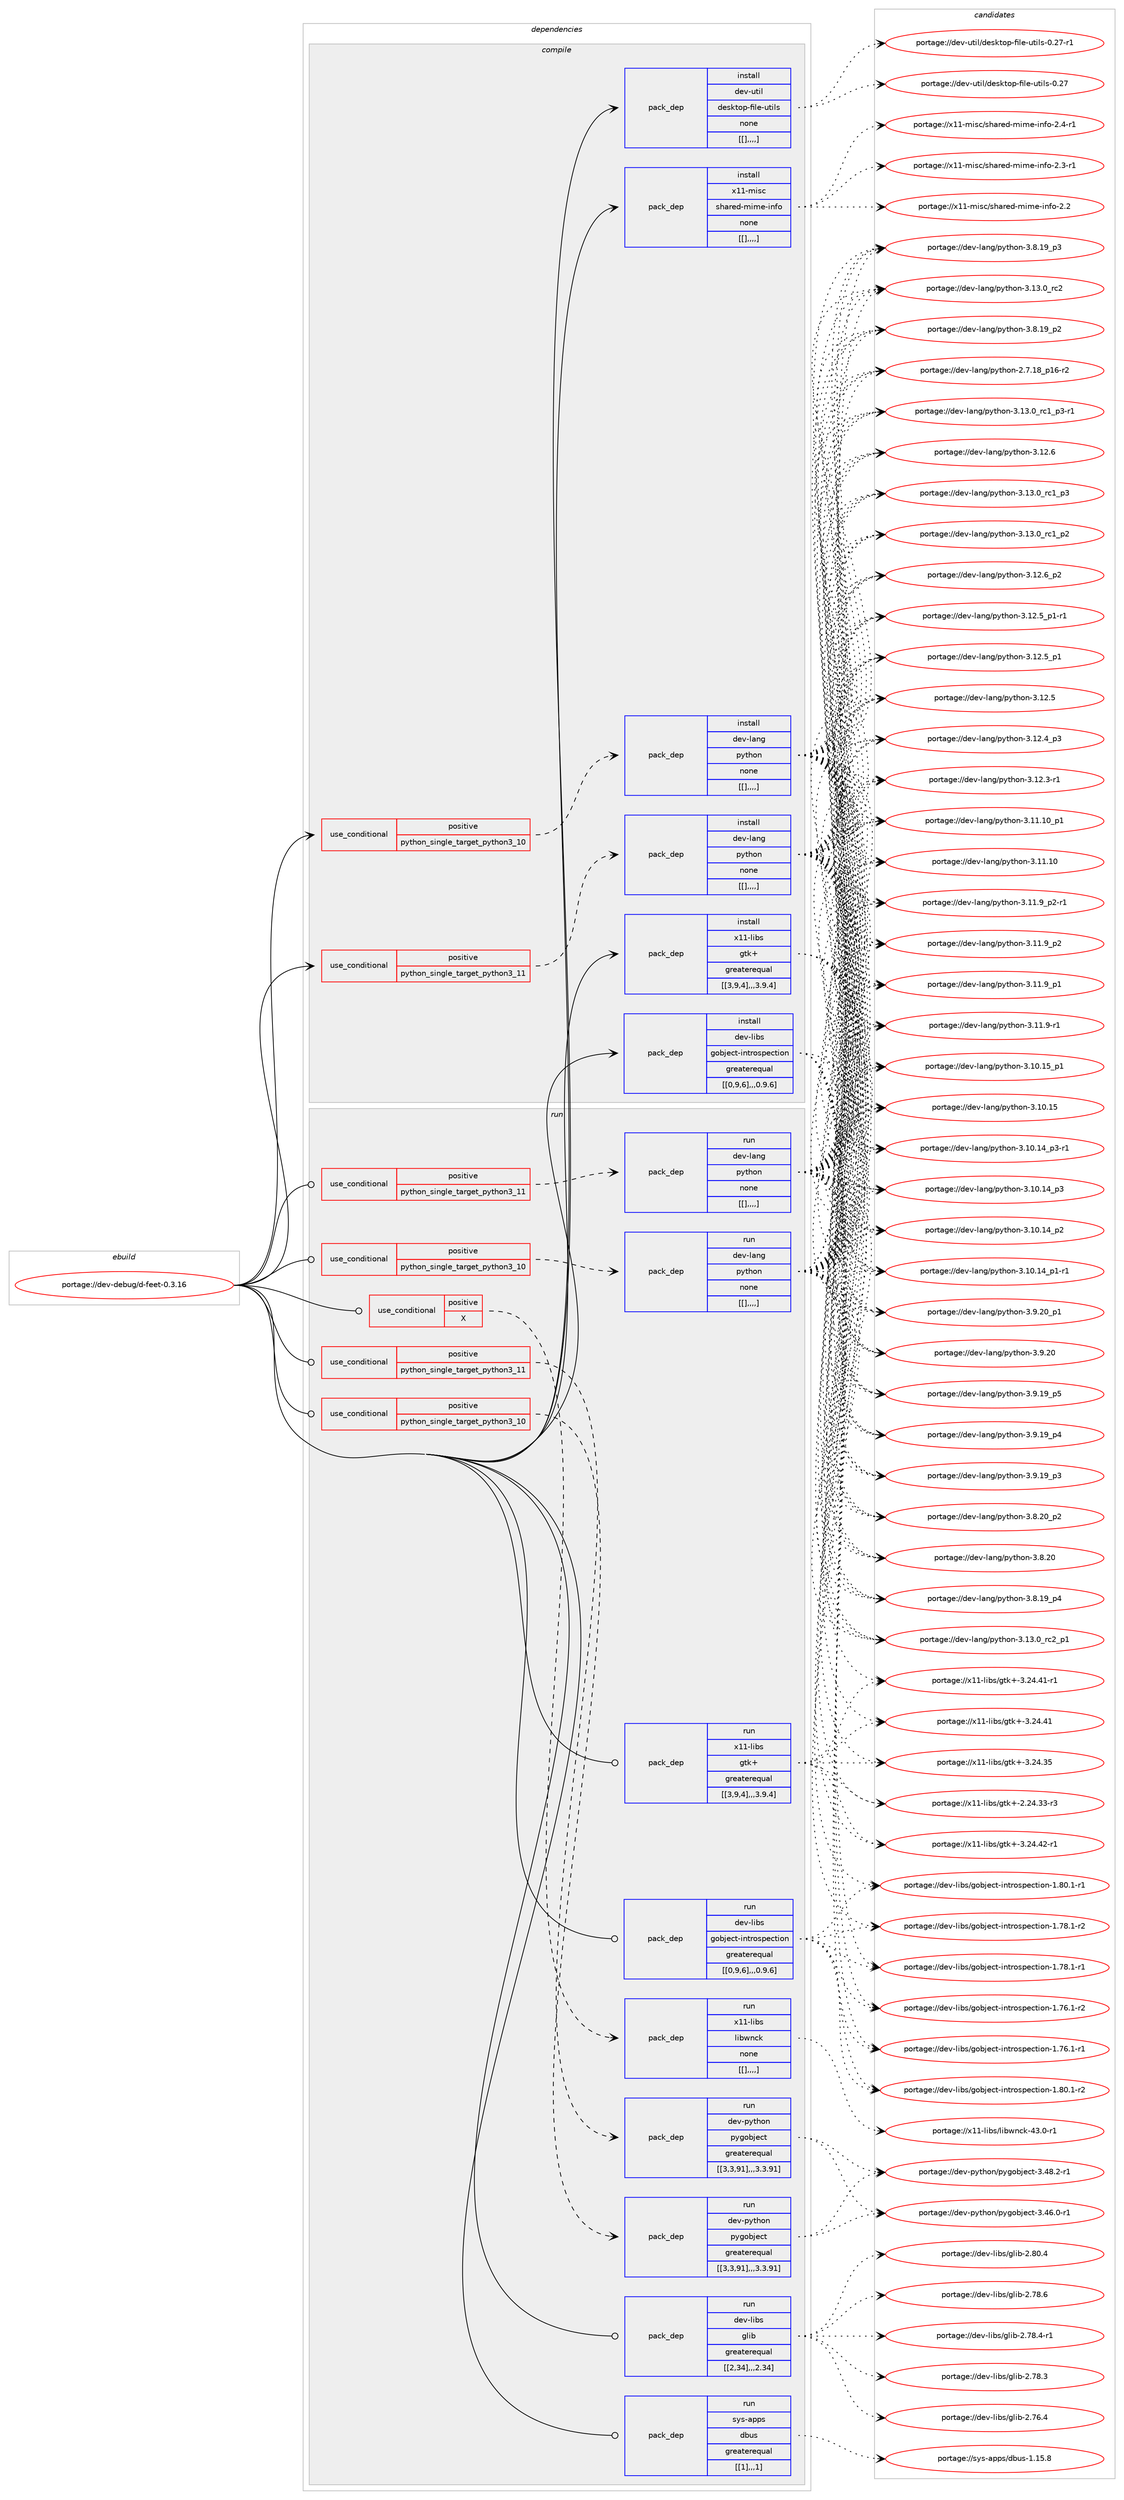 digraph prolog {

# *************
# Graph options
# *************

newrank=true;
concentrate=true;
compound=true;
graph [rankdir=LR,fontname=Helvetica,fontsize=10,ranksep=1.5];#, ranksep=2.5, nodesep=0.2];
edge  [arrowhead=vee];
node  [fontname=Helvetica,fontsize=10];

# **********
# The ebuild
# **********

subgraph cluster_leftcol {
color=gray;
label=<<i>ebuild</i>>;
id [label="portage://dev-debug/d-feet-0.3.16", color=red, width=4, href="../dev-debug/d-feet-0.3.16.svg"];
}

# ****************
# The dependencies
# ****************

subgraph cluster_midcol {
color=gray;
label=<<i>dependencies</i>>;
subgraph cluster_compile {
fillcolor="#eeeeee";
style=filled;
label=<<i>compile</i>>;
subgraph cond19488 {
dependency71746 [label=<<TABLE BORDER="0" CELLBORDER="1" CELLSPACING="0" CELLPADDING="4"><TR><TD ROWSPAN="3" CELLPADDING="10">use_conditional</TD></TR><TR><TD>positive</TD></TR><TR><TD>python_single_target_python3_10</TD></TR></TABLE>>, shape=none, color=red];
subgraph pack51315 {
dependency71747 [label=<<TABLE BORDER="0" CELLBORDER="1" CELLSPACING="0" CELLPADDING="4" WIDTH="220"><TR><TD ROWSPAN="6" CELLPADDING="30">pack_dep</TD></TR><TR><TD WIDTH="110">install</TD></TR><TR><TD>dev-lang</TD></TR><TR><TD>python</TD></TR><TR><TD>none</TD></TR><TR><TD>[[],,,,]</TD></TR></TABLE>>, shape=none, color=blue];
}
dependency71746:e -> dependency71747:w [weight=20,style="dashed",arrowhead="vee"];
}
id:e -> dependency71746:w [weight=20,style="solid",arrowhead="vee"];
subgraph cond19489 {
dependency71748 [label=<<TABLE BORDER="0" CELLBORDER="1" CELLSPACING="0" CELLPADDING="4"><TR><TD ROWSPAN="3" CELLPADDING="10">use_conditional</TD></TR><TR><TD>positive</TD></TR><TR><TD>python_single_target_python3_11</TD></TR></TABLE>>, shape=none, color=red];
subgraph pack51316 {
dependency71749 [label=<<TABLE BORDER="0" CELLBORDER="1" CELLSPACING="0" CELLPADDING="4" WIDTH="220"><TR><TD ROWSPAN="6" CELLPADDING="30">pack_dep</TD></TR><TR><TD WIDTH="110">install</TD></TR><TR><TD>dev-lang</TD></TR><TR><TD>python</TD></TR><TR><TD>none</TD></TR><TR><TD>[[],,,,]</TD></TR></TABLE>>, shape=none, color=blue];
}
dependency71748:e -> dependency71749:w [weight=20,style="dashed",arrowhead="vee"];
}
id:e -> dependency71748:w [weight=20,style="solid",arrowhead="vee"];
subgraph pack51317 {
dependency71750 [label=<<TABLE BORDER="0" CELLBORDER="1" CELLSPACING="0" CELLPADDING="4" WIDTH="220"><TR><TD ROWSPAN="6" CELLPADDING="30">pack_dep</TD></TR><TR><TD WIDTH="110">install</TD></TR><TR><TD>dev-libs</TD></TR><TR><TD>gobject-introspection</TD></TR><TR><TD>greaterequal</TD></TR><TR><TD>[[0,9,6],,,0.9.6]</TD></TR></TABLE>>, shape=none, color=blue];
}
id:e -> dependency71750:w [weight=20,style="solid",arrowhead="vee"];
subgraph pack51318 {
dependency71751 [label=<<TABLE BORDER="0" CELLBORDER="1" CELLSPACING="0" CELLPADDING="4" WIDTH="220"><TR><TD ROWSPAN="6" CELLPADDING="30">pack_dep</TD></TR><TR><TD WIDTH="110">install</TD></TR><TR><TD>dev-util</TD></TR><TR><TD>desktop-file-utils</TD></TR><TR><TD>none</TD></TR><TR><TD>[[],,,,]</TD></TR></TABLE>>, shape=none, color=blue];
}
id:e -> dependency71751:w [weight=20,style="solid",arrowhead="vee"];
subgraph pack51319 {
dependency71752 [label=<<TABLE BORDER="0" CELLBORDER="1" CELLSPACING="0" CELLPADDING="4" WIDTH="220"><TR><TD ROWSPAN="6" CELLPADDING="30">pack_dep</TD></TR><TR><TD WIDTH="110">install</TD></TR><TR><TD>x11-libs</TD></TR><TR><TD>gtk+</TD></TR><TR><TD>greaterequal</TD></TR><TR><TD>[[3,9,4],,,3.9.4]</TD></TR></TABLE>>, shape=none, color=blue];
}
id:e -> dependency71752:w [weight=20,style="solid",arrowhead="vee"];
subgraph pack51320 {
dependency71753 [label=<<TABLE BORDER="0" CELLBORDER="1" CELLSPACING="0" CELLPADDING="4" WIDTH="220"><TR><TD ROWSPAN="6" CELLPADDING="30">pack_dep</TD></TR><TR><TD WIDTH="110">install</TD></TR><TR><TD>x11-misc</TD></TR><TR><TD>shared-mime-info</TD></TR><TR><TD>none</TD></TR><TR><TD>[[],,,,]</TD></TR></TABLE>>, shape=none, color=blue];
}
id:e -> dependency71753:w [weight=20,style="solid",arrowhead="vee"];
}
subgraph cluster_compileandrun {
fillcolor="#eeeeee";
style=filled;
label=<<i>compile and run</i>>;
}
subgraph cluster_run {
fillcolor="#eeeeee";
style=filled;
label=<<i>run</i>>;
subgraph cond19490 {
dependency71754 [label=<<TABLE BORDER="0" CELLBORDER="1" CELLSPACING="0" CELLPADDING="4"><TR><TD ROWSPAN="3" CELLPADDING="10">use_conditional</TD></TR><TR><TD>positive</TD></TR><TR><TD>X</TD></TR></TABLE>>, shape=none, color=red];
subgraph pack51321 {
dependency71755 [label=<<TABLE BORDER="0" CELLBORDER="1" CELLSPACING="0" CELLPADDING="4" WIDTH="220"><TR><TD ROWSPAN="6" CELLPADDING="30">pack_dep</TD></TR><TR><TD WIDTH="110">run</TD></TR><TR><TD>x11-libs</TD></TR><TR><TD>libwnck</TD></TR><TR><TD>none</TD></TR><TR><TD>[[],,,,]</TD></TR></TABLE>>, shape=none, color=blue];
}
dependency71754:e -> dependency71755:w [weight=20,style="dashed",arrowhead="vee"];
}
id:e -> dependency71754:w [weight=20,style="solid",arrowhead="odot"];
subgraph cond19491 {
dependency71756 [label=<<TABLE BORDER="0" CELLBORDER="1" CELLSPACING="0" CELLPADDING="4"><TR><TD ROWSPAN="3" CELLPADDING="10">use_conditional</TD></TR><TR><TD>positive</TD></TR><TR><TD>python_single_target_python3_10</TD></TR></TABLE>>, shape=none, color=red];
subgraph pack51322 {
dependency71757 [label=<<TABLE BORDER="0" CELLBORDER="1" CELLSPACING="0" CELLPADDING="4" WIDTH="220"><TR><TD ROWSPAN="6" CELLPADDING="30">pack_dep</TD></TR><TR><TD WIDTH="110">run</TD></TR><TR><TD>dev-lang</TD></TR><TR><TD>python</TD></TR><TR><TD>none</TD></TR><TR><TD>[[],,,,]</TD></TR></TABLE>>, shape=none, color=blue];
}
dependency71756:e -> dependency71757:w [weight=20,style="dashed",arrowhead="vee"];
}
id:e -> dependency71756:w [weight=20,style="solid",arrowhead="odot"];
subgraph cond19492 {
dependency71758 [label=<<TABLE BORDER="0" CELLBORDER="1" CELLSPACING="0" CELLPADDING="4"><TR><TD ROWSPAN="3" CELLPADDING="10">use_conditional</TD></TR><TR><TD>positive</TD></TR><TR><TD>python_single_target_python3_10</TD></TR></TABLE>>, shape=none, color=red];
subgraph pack51323 {
dependency71759 [label=<<TABLE BORDER="0" CELLBORDER="1" CELLSPACING="0" CELLPADDING="4" WIDTH="220"><TR><TD ROWSPAN="6" CELLPADDING="30">pack_dep</TD></TR><TR><TD WIDTH="110">run</TD></TR><TR><TD>dev-python</TD></TR><TR><TD>pygobject</TD></TR><TR><TD>greaterequal</TD></TR><TR><TD>[[3,3,91],,,3.3.91]</TD></TR></TABLE>>, shape=none, color=blue];
}
dependency71758:e -> dependency71759:w [weight=20,style="dashed",arrowhead="vee"];
}
id:e -> dependency71758:w [weight=20,style="solid",arrowhead="odot"];
subgraph cond19493 {
dependency71760 [label=<<TABLE BORDER="0" CELLBORDER="1" CELLSPACING="0" CELLPADDING="4"><TR><TD ROWSPAN="3" CELLPADDING="10">use_conditional</TD></TR><TR><TD>positive</TD></TR><TR><TD>python_single_target_python3_11</TD></TR></TABLE>>, shape=none, color=red];
subgraph pack51324 {
dependency71761 [label=<<TABLE BORDER="0" CELLBORDER="1" CELLSPACING="0" CELLPADDING="4" WIDTH="220"><TR><TD ROWSPAN="6" CELLPADDING="30">pack_dep</TD></TR><TR><TD WIDTH="110">run</TD></TR><TR><TD>dev-lang</TD></TR><TR><TD>python</TD></TR><TR><TD>none</TD></TR><TR><TD>[[],,,,]</TD></TR></TABLE>>, shape=none, color=blue];
}
dependency71760:e -> dependency71761:w [weight=20,style="dashed",arrowhead="vee"];
}
id:e -> dependency71760:w [weight=20,style="solid",arrowhead="odot"];
subgraph cond19494 {
dependency71762 [label=<<TABLE BORDER="0" CELLBORDER="1" CELLSPACING="0" CELLPADDING="4"><TR><TD ROWSPAN="3" CELLPADDING="10">use_conditional</TD></TR><TR><TD>positive</TD></TR><TR><TD>python_single_target_python3_11</TD></TR></TABLE>>, shape=none, color=red];
subgraph pack51325 {
dependency71763 [label=<<TABLE BORDER="0" CELLBORDER="1" CELLSPACING="0" CELLPADDING="4" WIDTH="220"><TR><TD ROWSPAN="6" CELLPADDING="30">pack_dep</TD></TR><TR><TD WIDTH="110">run</TD></TR><TR><TD>dev-python</TD></TR><TR><TD>pygobject</TD></TR><TR><TD>greaterequal</TD></TR><TR><TD>[[3,3,91],,,3.3.91]</TD></TR></TABLE>>, shape=none, color=blue];
}
dependency71762:e -> dependency71763:w [weight=20,style="dashed",arrowhead="vee"];
}
id:e -> dependency71762:w [weight=20,style="solid",arrowhead="odot"];
subgraph pack51326 {
dependency71764 [label=<<TABLE BORDER="0" CELLBORDER="1" CELLSPACING="0" CELLPADDING="4" WIDTH="220"><TR><TD ROWSPAN="6" CELLPADDING="30">pack_dep</TD></TR><TR><TD WIDTH="110">run</TD></TR><TR><TD>dev-libs</TD></TR><TR><TD>glib</TD></TR><TR><TD>greaterequal</TD></TR><TR><TD>[[2,34],,,2.34]</TD></TR></TABLE>>, shape=none, color=blue];
}
id:e -> dependency71764:w [weight=20,style="solid",arrowhead="odot"];
subgraph pack51327 {
dependency71765 [label=<<TABLE BORDER="0" CELLBORDER="1" CELLSPACING="0" CELLPADDING="4" WIDTH="220"><TR><TD ROWSPAN="6" CELLPADDING="30">pack_dep</TD></TR><TR><TD WIDTH="110">run</TD></TR><TR><TD>dev-libs</TD></TR><TR><TD>gobject-introspection</TD></TR><TR><TD>greaterequal</TD></TR><TR><TD>[[0,9,6],,,0.9.6]</TD></TR></TABLE>>, shape=none, color=blue];
}
id:e -> dependency71765:w [weight=20,style="solid",arrowhead="odot"];
subgraph pack51328 {
dependency71766 [label=<<TABLE BORDER="0" CELLBORDER="1" CELLSPACING="0" CELLPADDING="4" WIDTH="220"><TR><TD ROWSPAN="6" CELLPADDING="30">pack_dep</TD></TR><TR><TD WIDTH="110">run</TD></TR><TR><TD>sys-apps</TD></TR><TR><TD>dbus</TD></TR><TR><TD>greaterequal</TD></TR><TR><TD>[[1],,,1]</TD></TR></TABLE>>, shape=none, color=blue];
}
id:e -> dependency71766:w [weight=20,style="solid",arrowhead="odot"];
subgraph pack51329 {
dependency71767 [label=<<TABLE BORDER="0" CELLBORDER="1" CELLSPACING="0" CELLPADDING="4" WIDTH="220"><TR><TD ROWSPAN="6" CELLPADDING="30">pack_dep</TD></TR><TR><TD WIDTH="110">run</TD></TR><TR><TD>x11-libs</TD></TR><TR><TD>gtk+</TD></TR><TR><TD>greaterequal</TD></TR><TR><TD>[[3,9,4],,,3.9.4]</TD></TR></TABLE>>, shape=none, color=blue];
}
id:e -> dependency71767:w [weight=20,style="solid",arrowhead="odot"];
}
}

# **************
# The candidates
# **************

subgraph cluster_choices {
rank=same;
color=gray;
label=<<i>candidates</i>>;

subgraph choice51315 {
color=black;
nodesep=1;
choice100101118451089711010347112121116104111110455146495146489511499509511249 [label="portage://dev-lang/python-3.13.0_rc2_p1", color=red, width=4,href="../dev-lang/python-3.13.0_rc2_p1.svg"];
choice10010111845108971101034711212111610411111045514649514648951149950 [label="portage://dev-lang/python-3.13.0_rc2", color=red, width=4,href="../dev-lang/python-3.13.0_rc2.svg"];
choice1001011184510897110103471121211161041111104551464951464895114994995112514511449 [label="portage://dev-lang/python-3.13.0_rc1_p3-r1", color=red, width=4,href="../dev-lang/python-3.13.0_rc1_p3-r1.svg"];
choice100101118451089711010347112121116104111110455146495146489511499499511251 [label="portage://dev-lang/python-3.13.0_rc1_p3", color=red, width=4,href="../dev-lang/python-3.13.0_rc1_p3.svg"];
choice100101118451089711010347112121116104111110455146495146489511499499511250 [label="portage://dev-lang/python-3.13.0_rc1_p2", color=red, width=4,href="../dev-lang/python-3.13.0_rc1_p2.svg"];
choice100101118451089711010347112121116104111110455146495046549511250 [label="portage://dev-lang/python-3.12.6_p2", color=red, width=4,href="../dev-lang/python-3.12.6_p2.svg"];
choice10010111845108971101034711212111610411111045514649504654 [label="portage://dev-lang/python-3.12.6", color=red, width=4,href="../dev-lang/python-3.12.6.svg"];
choice1001011184510897110103471121211161041111104551464950465395112494511449 [label="portage://dev-lang/python-3.12.5_p1-r1", color=red, width=4,href="../dev-lang/python-3.12.5_p1-r1.svg"];
choice100101118451089711010347112121116104111110455146495046539511249 [label="portage://dev-lang/python-3.12.5_p1", color=red, width=4,href="../dev-lang/python-3.12.5_p1.svg"];
choice10010111845108971101034711212111610411111045514649504653 [label="portage://dev-lang/python-3.12.5", color=red, width=4,href="../dev-lang/python-3.12.5.svg"];
choice100101118451089711010347112121116104111110455146495046529511251 [label="portage://dev-lang/python-3.12.4_p3", color=red, width=4,href="../dev-lang/python-3.12.4_p3.svg"];
choice100101118451089711010347112121116104111110455146495046514511449 [label="portage://dev-lang/python-3.12.3-r1", color=red, width=4,href="../dev-lang/python-3.12.3-r1.svg"];
choice10010111845108971101034711212111610411111045514649494649489511249 [label="portage://dev-lang/python-3.11.10_p1", color=red, width=4,href="../dev-lang/python-3.11.10_p1.svg"];
choice1001011184510897110103471121211161041111104551464949464948 [label="portage://dev-lang/python-3.11.10", color=red, width=4,href="../dev-lang/python-3.11.10.svg"];
choice1001011184510897110103471121211161041111104551464949465795112504511449 [label="portage://dev-lang/python-3.11.9_p2-r1", color=red, width=4,href="../dev-lang/python-3.11.9_p2-r1.svg"];
choice100101118451089711010347112121116104111110455146494946579511250 [label="portage://dev-lang/python-3.11.9_p2", color=red, width=4,href="../dev-lang/python-3.11.9_p2.svg"];
choice100101118451089711010347112121116104111110455146494946579511249 [label="portage://dev-lang/python-3.11.9_p1", color=red, width=4,href="../dev-lang/python-3.11.9_p1.svg"];
choice100101118451089711010347112121116104111110455146494946574511449 [label="portage://dev-lang/python-3.11.9-r1", color=red, width=4,href="../dev-lang/python-3.11.9-r1.svg"];
choice10010111845108971101034711212111610411111045514649484649539511249 [label="portage://dev-lang/python-3.10.15_p1", color=red, width=4,href="../dev-lang/python-3.10.15_p1.svg"];
choice1001011184510897110103471121211161041111104551464948464953 [label="portage://dev-lang/python-3.10.15", color=red, width=4,href="../dev-lang/python-3.10.15.svg"];
choice100101118451089711010347112121116104111110455146494846495295112514511449 [label="portage://dev-lang/python-3.10.14_p3-r1", color=red, width=4,href="../dev-lang/python-3.10.14_p3-r1.svg"];
choice10010111845108971101034711212111610411111045514649484649529511251 [label="portage://dev-lang/python-3.10.14_p3", color=red, width=4,href="../dev-lang/python-3.10.14_p3.svg"];
choice10010111845108971101034711212111610411111045514649484649529511250 [label="portage://dev-lang/python-3.10.14_p2", color=red, width=4,href="../dev-lang/python-3.10.14_p2.svg"];
choice100101118451089711010347112121116104111110455146494846495295112494511449 [label="portage://dev-lang/python-3.10.14_p1-r1", color=red, width=4,href="../dev-lang/python-3.10.14_p1-r1.svg"];
choice100101118451089711010347112121116104111110455146574650489511249 [label="portage://dev-lang/python-3.9.20_p1", color=red, width=4,href="../dev-lang/python-3.9.20_p1.svg"];
choice10010111845108971101034711212111610411111045514657465048 [label="portage://dev-lang/python-3.9.20", color=red, width=4,href="../dev-lang/python-3.9.20.svg"];
choice100101118451089711010347112121116104111110455146574649579511253 [label="portage://dev-lang/python-3.9.19_p5", color=red, width=4,href="../dev-lang/python-3.9.19_p5.svg"];
choice100101118451089711010347112121116104111110455146574649579511252 [label="portage://dev-lang/python-3.9.19_p4", color=red, width=4,href="../dev-lang/python-3.9.19_p4.svg"];
choice100101118451089711010347112121116104111110455146574649579511251 [label="portage://dev-lang/python-3.9.19_p3", color=red, width=4,href="../dev-lang/python-3.9.19_p3.svg"];
choice100101118451089711010347112121116104111110455146564650489511250 [label="portage://dev-lang/python-3.8.20_p2", color=red, width=4,href="../dev-lang/python-3.8.20_p2.svg"];
choice10010111845108971101034711212111610411111045514656465048 [label="portage://dev-lang/python-3.8.20", color=red, width=4,href="../dev-lang/python-3.8.20.svg"];
choice100101118451089711010347112121116104111110455146564649579511252 [label="portage://dev-lang/python-3.8.19_p4", color=red, width=4,href="../dev-lang/python-3.8.19_p4.svg"];
choice100101118451089711010347112121116104111110455146564649579511251 [label="portage://dev-lang/python-3.8.19_p3", color=red, width=4,href="../dev-lang/python-3.8.19_p3.svg"];
choice100101118451089711010347112121116104111110455146564649579511250 [label="portage://dev-lang/python-3.8.19_p2", color=red, width=4,href="../dev-lang/python-3.8.19_p2.svg"];
choice100101118451089711010347112121116104111110455046554649569511249544511450 [label="portage://dev-lang/python-2.7.18_p16-r2", color=red, width=4,href="../dev-lang/python-2.7.18_p16-r2.svg"];
dependency71747:e -> choice100101118451089711010347112121116104111110455146495146489511499509511249:w [style=dotted,weight="100"];
dependency71747:e -> choice10010111845108971101034711212111610411111045514649514648951149950:w [style=dotted,weight="100"];
dependency71747:e -> choice1001011184510897110103471121211161041111104551464951464895114994995112514511449:w [style=dotted,weight="100"];
dependency71747:e -> choice100101118451089711010347112121116104111110455146495146489511499499511251:w [style=dotted,weight="100"];
dependency71747:e -> choice100101118451089711010347112121116104111110455146495146489511499499511250:w [style=dotted,weight="100"];
dependency71747:e -> choice100101118451089711010347112121116104111110455146495046549511250:w [style=dotted,weight="100"];
dependency71747:e -> choice10010111845108971101034711212111610411111045514649504654:w [style=dotted,weight="100"];
dependency71747:e -> choice1001011184510897110103471121211161041111104551464950465395112494511449:w [style=dotted,weight="100"];
dependency71747:e -> choice100101118451089711010347112121116104111110455146495046539511249:w [style=dotted,weight="100"];
dependency71747:e -> choice10010111845108971101034711212111610411111045514649504653:w [style=dotted,weight="100"];
dependency71747:e -> choice100101118451089711010347112121116104111110455146495046529511251:w [style=dotted,weight="100"];
dependency71747:e -> choice100101118451089711010347112121116104111110455146495046514511449:w [style=dotted,weight="100"];
dependency71747:e -> choice10010111845108971101034711212111610411111045514649494649489511249:w [style=dotted,weight="100"];
dependency71747:e -> choice1001011184510897110103471121211161041111104551464949464948:w [style=dotted,weight="100"];
dependency71747:e -> choice1001011184510897110103471121211161041111104551464949465795112504511449:w [style=dotted,weight="100"];
dependency71747:e -> choice100101118451089711010347112121116104111110455146494946579511250:w [style=dotted,weight="100"];
dependency71747:e -> choice100101118451089711010347112121116104111110455146494946579511249:w [style=dotted,weight="100"];
dependency71747:e -> choice100101118451089711010347112121116104111110455146494946574511449:w [style=dotted,weight="100"];
dependency71747:e -> choice10010111845108971101034711212111610411111045514649484649539511249:w [style=dotted,weight="100"];
dependency71747:e -> choice1001011184510897110103471121211161041111104551464948464953:w [style=dotted,weight="100"];
dependency71747:e -> choice100101118451089711010347112121116104111110455146494846495295112514511449:w [style=dotted,weight="100"];
dependency71747:e -> choice10010111845108971101034711212111610411111045514649484649529511251:w [style=dotted,weight="100"];
dependency71747:e -> choice10010111845108971101034711212111610411111045514649484649529511250:w [style=dotted,weight="100"];
dependency71747:e -> choice100101118451089711010347112121116104111110455146494846495295112494511449:w [style=dotted,weight="100"];
dependency71747:e -> choice100101118451089711010347112121116104111110455146574650489511249:w [style=dotted,weight="100"];
dependency71747:e -> choice10010111845108971101034711212111610411111045514657465048:w [style=dotted,weight="100"];
dependency71747:e -> choice100101118451089711010347112121116104111110455146574649579511253:w [style=dotted,weight="100"];
dependency71747:e -> choice100101118451089711010347112121116104111110455146574649579511252:w [style=dotted,weight="100"];
dependency71747:e -> choice100101118451089711010347112121116104111110455146574649579511251:w [style=dotted,weight="100"];
dependency71747:e -> choice100101118451089711010347112121116104111110455146564650489511250:w [style=dotted,weight="100"];
dependency71747:e -> choice10010111845108971101034711212111610411111045514656465048:w [style=dotted,weight="100"];
dependency71747:e -> choice100101118451089711010347112121116104111110455146564649579511252:w [style=dotted,weight="100"];
dependency71747:e -> choice100101118451089711010347112121116104111110455146564649579511251:w [style=dotted,weight="100"];
dependency71747:e -> choice100101118451089711010347112121116104111110455146564649579511250:w [style=dotted,weight="100"];
dependency71747:e -> choice100101118451089711010347112121116104111110455046554649569511249544511450:w [style=dotted,weight="100"];
}
subgraph choice51316 {
color=black;
nodesep=1;
choice100101118451089711010347112121116104111110455146495146489511499509511249 [label="portage://dev-lang/python-3.13.0_rc2_p1", color=red, width=4,href="../dev-lang/python-3.13.0_rc2_p1.svg"];
choice10010111845108971101034711212111610411111045514649514648951149950 [label="portage://dev-lang/python-3.13.0_rc2", color=red, width=4,href="../dev-lang/python-3.13.0_rc2.svg"];
choice1001011184510897110103471121211161041111104551464951464895114994995112514511449 [label="portage://dev-lang/python-3.13.0_rc1_p3-r1", color=red, width=4,href="../dev-lang/python-3.13.0_rc1_p3-r1.svg"];
choice100101118451089711010347112121116104111110455146495146489511499499511251 [label="portage://dev-lang/python-3.13.0_rc1_p3", color=red, width=4,href="../dev-lang/python-3.13.0_rc1_p3.svg"];
choice100101118451089711010347112121116104111110455146495146489511499499511250 [label="portage://dev-lang/python-3.13.0_rc1_p2", color=red, width=4,href="../dev-lang/python-3.13.0_rc1_p2.svg"];
choice100101118451089711010347112121116104111110455146495046549511250 [label="portage://dev-lang/python-3.12.6_p2", color=red, width=4,href="../dev-lang/python-3.12.6_p2.svg"];
choice10010111845108971101034711212111610411111045514649504654 [label="portage://dev-lang/python-3.12.6", color=red, width=4,href="../dev-lang/python-3.12.6.svg"];
choice1001011184510897110103471121211161041111104551464950465395112494511449 [label="portage://dev-lang/python-3.12.5_p1-r1", color=red, width=4,href="../dev-lang/python-3.12.5_p1-r1.svg"];
choice100101118451089711010347112121116104111110455146495046539511249 [label="portage://dev-lang/python-3.12.5_p1", color=red, width=4,href="../dev-lang/python-3.12.5_p1.svg"];
choice10010111845108971101034711212111610411111045514649504653 [label="portage://dev-lang/python-3.12.5", color=red, width=4,href="../dev-lang/python-3.12.5.svg"];
choice100101118451089711010347112121116104111110455146495046529511251 [label="portage://dev-lang/python-3.12.4_p3", color=red, width=4,href="../dev-lang/python-3.12.4_p3.svg"];
choice100101118451089711010347112121116104111110455146495046514511449 [label="portage://dev-lang/python-3.12.3-r1", color=red, width=4,href="../dev-lang/python-3.12.3-r1.svg"];
choice10010111845108971101034711212111610411111045514649494649489511249 [label="portage://dev-lang/python-3.11.10_p1", color=red, width=4,href="../dev-lang/python-3.11.10_p1.svg"];
choice1001011184510897110103471121211161041111104551464949464948 [label="portage://dev-lang/python-3.11.10", color=red, width=4,href="../dev-lang/python-3.11.10.svg"];
choice1001011184510897110103471121211161041111104551464949465795112504511449 [label="portage://dev-lang/python-3.11.9_p2-r1", color=red, width=4,href="../dev-lang/python-3.11.9_p2-r1.svg"];
choice100101118451089711010347112121116104111110455146494946579511250 [label="portage://dev-lang/python-3.11.9_p2", color=red, width=4,href="../dev-lang/python-3.11.9_p2.svg"];
choice100101118451089711010347112121116104111110455146494946579511249 [label="portage://dev-lang/python-3.11.9_p1", color=red, width=4,href="../dev-lang/python-3.11.9_p1.svg"];
choice100101118451089711010347112121116104111110455146494946574511449 [label="portage://dev-lang/python-3.11.9-r1", color=red, width=4,href="../dev-lang/python-3.11.9-r1.svg"];
choice10010111845108971101034711212111610411111045514649484649539511249 [label="portage://dev-lang/python-3.10.15_p1", color=red, width=4,href="../dev-lang/python-3.10.15_p1.svg"];
choice1001011184510897110103471121211161041111104551464948464953 [label="portage://dev-lang/python-3.10.15", color=red, width=4,href="../dev-lang/python-3.10.15.svg"];
choice100101118451089711010347112121116104111110455146494846495295112514511449 [label="portage://dev-lang/python-3.10.14_p3-r1", color=red, width=4,href="../dev-lang/python-3.10.14_p3-r1.svg"];
choice10010111845108971101034711212111610411111045514649484649529511251 [label="portage://dev-lang/python-3.10.14_p3", color=red, width=4,href="../dev-lang/python-3.10.14_p3.svg"];
choice10010111845108971101034711212111610411111045514649484649529511250 [label="portage://dev-lang/python-3.10.14_p2", color=red, width=4,href="../dev-lang/python-3.10.14_p2.svg"];
choice100101118451089711010347112121116104111110455146494846495295112494511449 [label="portage://dev-lang/python-3.10.14_p1-r1", color=red, width=4,href="../dev-lang/python-3.10.14_p1-r1.svg"];
choice100101118451089711010347112121116104111110455146574650489511249 [label="portage://dev-lang/python-3.9.20_p1", color=red, width=4,href="../dev-lang/python-3.9.20_p1.svg"];
choice10010111845108971101034711212111610411111045514657465048 [label="portage://dev-lang/python-3.9.20", color=red, width=4,href="../dev-lang/python-3.9.20.svg"];
choice100101118451089711010347112121116104111110455146574649579511253 [label="portage://dev-lang/python-3.9.19_p5", color=red, width=4,href="../dev-lang/python-3.9.19_p5.svg"];
choice100101118451089711010347112121116104111110455146574649579511252 [label="portage://dev-lang/python-3.9.19_p4", color=red, width=4,href="../dev-lang/python-3.9.19_p4.svg"];
choice100101118451089711010347112121116104111110455146574649579511251 [label="portage://dev-lang/python-3.9.19_p3", color=red, width=4,href="../dev-lang/python-3.9.19_p3.svg"];
choice100101118451089711010347112121116104111110455146564650489511250 [label="portage://dev-lang/python-3.8.20_p2", color=red, width=4,href="../dev-lang/python-3.8.20_p2.svg"];
choice10010111845108971101034711212111610411111045514656465048 [label="portage://dev-lang/python-3.8.20", color=red, width=4,href="../dev-lang/python-3.8.20.svg"];
choice100101118451089711010347112121116104111110455146564649579511252 [label="portage://dev-lang/python-3.8.19_p4", color=red, width=4,href="../dev-lang/python-3.8.19_p4.svg"];
choice100101118451089711010347112121116104111110455146564649579511251 [label="portage://dev-lang/python-3.8.19_p3", color=red, width=4,href="../dev-lang/python-3.8.19_p3.svg"];
choice100101118451089711010347112121116104111110455146564649579511250 [label="portage://dev-lang/python-3.8.19_p2", color=red, width=4,href="../dev-lang/python-3.8.19_p2.svg"];
choice100101118451089711010347112121116104111110455046554649569511249544511450 [label="portage://dev-lang/python-2.7.18_p16-r2", color=red, width=4,href="../dev-lang/python-2.7.18_p16-r2.svg"];
dependency71749:e -> choice100101118451089711010347112121116104111110455146495146489511499509511249:w [style=dotted,weight="100"];
dependency71749:e -> choice10010111845108971101034711212111610411111045514649514648951149950:w [style=dotted,weight="100"];
dependency71749:e -> choice1001011184510897110103471121211161041111104551464951464895114994995112514511449:w [style=dotted,weight="100"];
dependency71749:e -> choice100101118451089711010347112121116104111110455146495146489511499499511251:w [style=dotted,weight="100"];
dependency71749:e -> choice100101118451089711010347112121116104111110455146495146489511499499511250:w [style=dotted,weight="100"];
dependency71749:e -> choice100101118451089711010347112121116104111110455146495046549511250:w [style=dotted,weight="100"];
dependency71749:e -> choice10010111845108971101034711212111610411111045514649504654:w [style=dotted,weight="100"];
dependency71749:e -> choice1001011184510897110103471121211161041111104551464950465395112494511449:w [style=dotted,weight="100"];
dependency71749:e -> choice100101118451089711010347112121116104111110455146495046539511249:w [style=dotted,weight="100"];
dependency71749:e -> choice10010111845108971101034711212111610411111045514649504653:w [style=dotted,weight="100"];
dependency71749:e -> choice100101118451089711010347112121116104111110455146495046529511251:w [style=dotted,weight="100"];
dependency71749:e -> choice100101118451089711010347112121116104111110455146495046514511449:w [style=dotted,weight="100"];
dependency71749:e -> choice10010111845108971101034711212111610411111045514649494649489511249:w [style=dotted,weight="100"];
dependency71749:e -> choice1001011184510897110103471121211161041111104551464949464948:w [style=dotted,weight="100"];
dependency71749:e -> choice1001011184510897110103471121211161041111104551464949465795112504511449:w [style=dotted,weight="100"];
dependency71749:e -> choice100101118451089711010347112121116104111110455146494946579511250:w [style=dotted,weight="100"];
dependency71749:e -> choice100101118451089711010347112121116104111110455146494946579511249:w [style=dotted,weight="100"];
dependency71749:e -> choice100101118451089711010347112121116104111110455146494946574511449:w [style=dotted,weight="100"];
dependency71749:e -> choice10010111845108971101034711212111610411111045514649484649539511249:w [style=dotted,weight="100"];
dependency71749:e -> choice1001011184510897110103471121211161041111104551464948464953:w [style=dotted,weight="100"];
dependency71749:e -> choice100101118451089711010347112121116104111110455146494846495295112514511449:w [style=dotted,weight="100"];
dependency71749:e -> choice10010111845108971101034711212111610411111045514649484649529511251:w [style=dotted,weight="100"];
dependency71749:e -> choice10010111845108971101034711212111610411111045514649484649529511250:w [style=dotted,weight="100"];
dependency71749:e -> choice100101118451089711010347112121116104111110455146494846495295112494511449:w [style=dotted,weight="100"];
dependency71749:e -> choice100101118451089711010347112121116104111110455146574650489511249:w [style=dotted,weight="100"];
dependency71749:e -> choice10010111845108971101034711212111610411111045514657465048:w [style=dotted,weight="100"];
dependency71749:e -> choice100101118451089711010347112121116104111110455146574649579511253:w [style=dotted,weight="100"];
dependency71749:e -> choice100101118451089711010347112121116104111110455146574649579511252:w [style=dotted,weight="100"];
dependency71749:e -> choice100101118451089711010347112121116104111110455146574649579511251:w [style=dotted,weight="100"];
dependency71749:e -> choice100101118451089711010347112121116104111110455146564650489511250:w [style=dotted,weight="100"];
dependency71749:e -> choice10010111845108971101034711212111610411111045514656465048:w [style=dotted,weight="100"];
dependency71749:e -> choice100101118451089711010347112121116104111110455146564649579511252:w [style=dotted,weight="100"];
dependency71749:e -> choice100101118451089711010347112121116104111110455146564649579511251:w [style=dotted,weight="100"];
dependency71749:e -> choice100101118451089711010347112121116104111110455146564649579511250:w [style=dotted,weight="100"];
dependency71749:e -> choice100101118451089711010347112121116104111110455046554649569511249544511450:w [style=dotted,weight="100"];
}
subgraph choice51317 {
color=black;
nodesep=1;
choice10010111845108105981154710311198106101991164510511011611411111511210199116105111110454946564846494511450 [label="portage://dev-libs/gobject-introspection-1.80.1-r2", color=red, width=4,href="../dev-libs/gobject-introspection-1.80.1-r2.svg"];
choice10010111845108105981154710311198106101991164510511011611411111511210199116105111110454946564846494511449 [label="portage://dev-libs/gobject-introspection-1.80.1-r1", color=red, width=4,href="../dev-libs/gobject-introspection-1.80.1-r1.svg"];
choice10010111845108105981154710311198106101991164510511011611411111511210199116105111110454946555646494511450 [label="portage://dev-libs/gobject-introspection-1.78.1-r2", color=red, width=4,href="../dev-libs/gobject-introspection-1.78.1-r2.svg"];
choice10010111845108105981154710311198106101991164510511011611411111511210199116105111110454946555646494511449 [label="portage://dev-libs/gobject-introspection-1.78.1-r1", color=red, width=4,href="../dev-libs/gobject-introspection-1.78.1-r1.svg"];
choice10010111845108105981154710311198106101991164510511011611411111511210199116105111110454946555446494511450 [label="portage://dev-libs/gobject-introspection-1.76.1-r2", color=red, width=4,href="../dev-libs/gobject-introspection-1.76.1-r2.svg"];
choice10010111845108105981154710311198106101991164510511011611411111511210199116105111110454946555446494511449 [label="portage://dev-libs/gobject-introspection-1.76.1-r1", color=red, width=4,href="../dev-libs/gobject-introspection-1.76.1-r1.svg"];
dependency71750:e -> choice10010111845108105981154710311198106101991164510511011611411111511210199116105111110454946564846494511450:w [style=dotted,weight="100"];
dependency71750:e -> choice10010111845108105981154710311198106101991164510511011611411111511210199116105111110454946564846494511449:w [style=dotted,weight="100"];
dependency71750:e -> choice10010111845108105981154710311198106101991164510511011611411111511210199116105111110454946555646494511450:w [style=dotted,weight="100"];
dependency71750:e -> choice10010111845108105981154710311198106101991164510511011611411111511210199116105111110454946555646494511449:w [style=dotted,weight="100"];
dependency71750:e -> choice10010111845108105981154710311198106101991164510511011611411111511210199116105111110454946555446494511450:w [style=dotted,weight="100"];
dependency71750:e -> choice10010111845108105981154710311198106101991164510511011611411111511210199116105111110454946555446494511449:w [style=dotted,weight="100"];
}
subgraph choice51318 {
color=black;
nodesep=1;
choice1001011184511711610510847100101115107116111112451021051081014511711610510811545484650554511449 [label="portage://dev-util/desktop-file-utils-0.27-r1", color=red, width=4,href="../dev-util/desktop-file-utils-0.27-r1.svg"];
choice100101118451171161051084710010111510711611111245102105108101451171161051081154548465055 [label="portage://dev-util/desktop-file-utils-0.27", color=red, width=4,href="../dev-util/desktop-file-utils-0.27.svg"];
dependency71751:e -> choice1001011184511711610510847100101115107116111112451021051081014511711610510811545484650554511449:w [style=dotted,weight="100"];
dependency71751:e -> choice100101118451171161051084710010111510711611111245102105108101451171161051081154548465055:w [style=dotted,weight="100"];
}
subgraph choice51319 {
color=black;
nodesep=1;
choice12049494510810598115471031161074345514650524652504511449 [label="portage://x11-libs/gtk+-3.24.42-r1", color=red, width=4,href="../x11-libs/gtk+-3.24.42-r1.svg"];
choice12049494510810598115471031161074345514650524652494511449 [label="portage://x11-libs/gtk+-3.24.41-r1", color=red, width=4,href="../x11-libs/gtk+-3.24.41-r1.svg"];
choice1204949451081059811547103116107434551465052465249 [label="portage://x11-libs/gtk+-3.24.41", color=red, width=4,href="../x11-libs/gtk+-3.24.41.svg"];
choice1204949451081059811547103116107434551465052465153 [label="portage://x11-libs/gtk+-3.24.35", color=red, width=4,href="../x11-libs/gtk+-3.24.35.svg"];
choice12049494510810598115471031161074345504650524651514511451 [label="portage://x11-libs/gtk+-2.24.33-r3", color=red, width=4,href="../x11-libs/gtk+-2.24.33-r3.svg"];
dependency71752:e -> choice12049494510810598115471031161074345514650524652504511449:w [style=dotted,weight="100"];
dependency71752:e -> choice12049494510810598115471031161074345514650524652494511449:w [style=dotted,weight="100"];
dependency71752:e -> choice1204949451081059811547103116107434551465052465249:w [style=dotted,weight="100"];
dependency71752:e -> choice1204949451081059811547103116107434551465052465153:w [style=dotted,weight="100"];
dependency71752:e -> choice12049494510810598115471031161074345504650524651514511451:w [style=dotted,weight="100"];
}
subgraph choice51320 {
color=black;
nodesep=1;
choice1204949451091051159947115104971141011004510910510910145105110102111455046524511449 [label="portage://x11-misc/shared-mime-info-2.4-r1", color=red, width=4,href="../x11-misc/shared-mime-info-2.4-r1.svg"];
choice1204949451091051159947115104971141011004510910510910145105110102111455046514511449 [label="portage://x11-misc/shared-mime-info-2.3-r1", color=red, width=4,href="../x11-misc/shared-mime-info-2.3-r1.svg"];
choice120494945109105115994711510497114101100451091051091014510511010211145504650 [label="portage://x11-misc/shared-mime-info-2.2", color=red, width=4,href="../x11-misc/shared-mime-info-2.2.svg"];
dependency71753:e -> choice1204949451091051159947115104971141011004510910510910145105110102111455046524511449:w [style=dotted,weight="100"];
dependency71753:e -> choice1204949451091051159947115104971141011004510910510910145105110102111455046514511449:w [style=dotted,weight="100"];
dependency71753:e -> choice120494945109105115994711510497114101100451091051091014510511010211145504650:w [style=dotted,weight="100"];
}
subgraph choice51321 {
color=black;
nodesep=1;
choice1204949451081059811547108105981191109910745525146484511449 [label="portage://x11-libs/libwnck-43.0-r1", color=red, width=4,href="../x11-libs/libwnck-43.0-r1.svg"];
dependency71755:e -> choice1204949451081059811547108105981191109910745525146484511449:w [style=dotted,weight="100"];
}
subgraph choice51322 {
color=black;
nodesep=1;
choice100101118451089711010347112121116104111110455146495146489511499509511249 [label="portage://dev-lang/python-3.13.0_rc2_p1", color=red, width=4,href="../dev-lang/python-3.13.0_rc2_p1.svg"];
choice10010111845108971101034711212111610411111045514649514648951149950 [label="portage://dev-lang/python-3.13.0_rc2", color=red, width=4,href="../dev-lang/python-3.13.0_rc2.svg"];
choice1001011184510897110103471121211161041111104551464951464895114994995112514511449 [label="portage://dev-lang/python-3.13.0_rc1_p3-r1", color=red, width=4,href="../dev-lang/python-3.13.0_rc1_p3-r1.svg"];
choice100101118451089711010347112121116104111110455146495146489511499499511251 [label="portage://dev-lang/python-3.13.0_rc1_p3", color=red, width=4,href="../dev-lang/python-3.13.0_rc1_p3.svg"];
choice100101118451089711010347112121116104111110455146495146489511499499511250 [label="portage://dev-lang/python-3.13.0_rc1_p2", color=red, width=4,href="../dev-lang/python-3.13.0_rc1_p2.svg"];
choice100101118451089711010347112121116104111110455146495046549511250 [label="portage://dev-lang/python-3.12.6_p2", color=red, width=4,href="../dev-lang/python-3.12.6_p2.svg"];
choice10010111845108971101034711212111610411111045514649504654 [label="portage://dev-lang/python-3.12.6", color=red, width=4,href="../dev-lang/python-3.12.6.svg"];
choice1001011184510897110103471121211161041111104551464950465395112494511449 [label="portage://dev-lang/python-3.12.5_p1-r1", color=red, width=4,href="../dev-lang/python-3.12.5_p1-r1.svg"];
choice100101118451089711010347112121116104111110455146495046539511249 [label="portage://dev-lang/python-3.12.5_p1", color=red, width=4,href="../dev-lang/python-3.12.5_p1.svg"];
choice10010111845108971101034711212111610411111045514649504653 [label="portage://dev-lang/python-3.12.5", color=red, width=4,href="../dev-lang/python-3.12.5.svg"];
choice100101118451089711010347112121116104111110455146495046529511251 [label="portage://dev-lang/python-3.12.4_p3", color=red, width=4,href="../dev-lang/python-3.12.4_p3.svg"];
choice100101118451089711010347112121116104111110455146495046514511449 [label="portage://dev-lang/python-3.12.3-r1", color=red, width=4,href="../dev-lang/python-3.12.3-r1.svg"];
choice10010111845108971101034711212111610411111045514649494649489511249 [label="portage://dev-lang/python-3.11.10_p1", color=red, width=4,href="../dev-lang/python-3.11.10_p1.svg"];
choice1001011184510897110103471121211161041111104551464949464948 [label="portage://dev-lang/python-3.11.10", color=red, width=4,href="../dev-lang/python-3.11.10.svg"];
choice1001011184510897110103471121211161041111104551464949465795112504511449 [label="portage://dev-lang/python-3.11.9_p2-r1", color=red, width=4,href="../dev-lang/python-3.11.9_p2-r1.svg"];
choice100101118451089711010347112121116104111110455146494946579511250 [label="portage://dev-lang/python-3.11.9_p2", color=red, width=4,href="../dev-lang/python-3.11.9_p2.svg"];
choice100101118451089711010347112121116104111110455146494946579511249 [label="portage://dev-lang/python-3.11.9_p1", color=red, width=4,href="../dev-lang/python-3.11.9_p1.svg"];
choice100101118451089711010347112121116104111110455146494946574511449 [label="portage://dev-lang/python-3.11.9-r1", color=red, width=4,href="../dev-lang/python-3.11.9-r1.svg"];
choice10010111845108971101034711212111610411111045514649484649539511249 [label="portage://dev-lang/python-3.10.15_p1", color=red, width=4,href="../dev-lang/python-3.10.15_p1.svg"];
choice1001011184510897110103471121211161041111104551464948464953 [label="portage://dev-lang/python-3.10.15", color=red, width=4,href="../dev-lang/python-3.10.15.svg"];
choice100101118451089711010347112121116104111110455146494846495295112514511449 [label="portage://dev-lang/python-3.10.14_p3-r1", color=red, width=4,href="../dev-lang/python-3.10.14_p3-r1.svg"];
choice10010111845108971101034711212111610411111045514649484649529511251 [label="portage://dev-lang/python-3.10.14_p3", color=red, width=4,href="../dev-lang/python-3.10.14_p3.svg"];
choice10010111845108971101034711212111610411111045514649484649529511250 [label="portage://dev-lang/python-3.10.14_p2", color=red, width=4,href="../dev-lang/python-3.10.14_p2.svg"];
choice100101118451089711010347112121116104111110455146494846495295112494511449 [label="portage://dev-lang/python-3.10.14_p1-r1", color=red, width=4,href="../dev-lang/python-3.10.14_p1-r1.svg"];
choice100101118451089711010347112121116104111110455146574650489511249 [label="portage://dev-lang/python-3.9.20_p1", color=red, width=4,href="../dev-lang/python-3.9.20_p1.svg"];
choice10010111845108971101034711212111610411111045514657465048 [label="portage://dev-lang/python-3.9.20", color=red, width=4,href="../dev-lang/python-3.9.20.svg"];
choice100101118451089711010347112121116104111110455146574649579511253 [label="portage://dev-lang/python-3.9.19_p5", color=red, width=4,href="../dev-lang/python-3.9.19_p5.svg"];
choice100101118451089711010347112121116104111110455146574649579511252 [label="portage://dev-lang/python-3.9.19_p4", color=red, width=4,href="../dev-lang/python-3.9.19_p4.svg"];
choice100101118451089711010347112121116104111110455146574649579511251 [label="portage://dev-lang/python-3.9.19_p3", color=red, width=4,href="../dev-lang/python-3.9.19_p3.svg"];
choice100101118451089711010347112121116104111110455146564650489511250 [label="portage://dev-lang/python-3.8.20_p2", color=red, width=4,href="../dev-lang/python-3.8.20_p2.svg"];
choice10010111845108971101034711212111610411111045514656465048 [label="portage://dev-lang/python-3.8.20", color=red, width=4,href="../dev-lang/python-3.8.20.svg"];
choice100101118451089711010347112121116104111110455146564649579511252 [label="portage://dev-lang/python-3.8.19_p4", color=red, width=4,href="../dev-lang/python-3.8.19_p4.svg"];
choice100101118451089711010347112121116104111110455146564649579511251 [label="portage://dev-lang/python-3.8.19_p3", color=red, width=4,href="../dev-lang/python-3.8.19_p3.svg"];
choice100101118451089711010347112121116104111110455146564649579511250 [label="portage://dev-lang/python-3.8.19_p2", color=red, width=4,href="../dev-lang/python-3.8.19_p2.svg"];
choice100101118451089711010347112121116104111110455046554649569511249544511450 [label="portage://dev-lang/python-2.7.18_p16-r2", color=red, width=4,href="../dev-lang/python-2.7.18_p16-r2.svg"];
dependency71757:e -> choice100101118451089711010347112121116104111110455146495146489511499509511249:w [style=dotted,weight="100"];
dependency71757:e -> choice10010111845108971101034711212111610411111045514649514648951149950:w [style=dotted,weight="100"];
dependency71757:e -> choice1001011184510897110103471121211161041111104551464951464895114994995112514511449:w [style=dotted,weight="100"];
dependency71757:e -> choice100101118451089711010347112121116104111110455146495146489511499499511251:w [style=dotted,weight="100"];
dependency71757:e -> choice100101118451089711010347112121116104111110455146495146489511499499511250:w [style=dotted,weight="100"];
dependency71757:e -> choice100101118451089711010347112121116104111110455146495046549511250:w [style=dotted,weight="100"];
dependency71757:e -> choice10010111845108971101034711212111610411111045514649504654:w [style=dotted,weight="100"];
dependency71757:e -> choice1001011184510897110103471121211161041111104551464950465395112494511449:w [style=dotted,weight="100"];
dependency71757:e -> choice100101118451089711010347112121116104111110455146495046539511249:w [style=dotted,weight="100"];
dependency71757:e -> choice10010111845108971101034711212111610411111045514649504653:w [style=dotted,weight="100"];
dependency71757:e -> choice100101118451089711010347112121116104111110455146495046529511251:w [style=dotted,weight="100"];
dependency71757:e -> choice100101118451089711010347112121116104111110455146495046514511449:w [style=dotted,weight="100"];
dependency71757:e -> choice10010111845108971101034711212111610411111045514649494649489511249:w [style=dotted,weight="100"];
dependency71757:e -> choice1001011184510897110103471121211161041111104551464949464948:w [style=dotted,weight="100"];
dependency71757:e -> choice1001011184510897110103471121211161041111104551464949465795112504511449:w [style=dotted,weight="100"];
dependency71757:e -> choice100101118451089711010347112121116104111110455146494946579511250:w [style=dotted,weight="100"];
dependency71757:e -> choice100101118451089711010347112121116104111110455146494946579511249:w [style=dotted,weight="100"];
dependency71757:e -> choice100101118451089711010347112121116104111110455146494946574511449:w [style=dotted,weight="100"];
dependency71757:e -> choice10010111845108971101034711212111610411111045514649484649539511249:w [style=dotted,weight="100"];
dependency71757:e -> choice1001011184510897110103471121211161041111104551464948464953:w [style=dotted,weight="100"];
dependency71757:e -> choice100101118451089711010347112121116104111110455146494846495295112514511449:w [style=dotted,weight="100"];
dependency71757:e -> choice10010111845108971101034711212111610411111045514649484649529511251:w [style=dotted,weight="100"];
dependency71757:e -> choice10010111845108971101034711212111610411111045514649484649529511250:w [style=dotted,weight="100"];
dependency71757:e -> choice100101118451089711010347112121116104111110455146494846495295112494511449:w [style=dotted,weight="100"];
dependency71757:e -> choice100101118451089711010347112121116104111110455146574650489511249:w [style=dotted,weight="100"];
dependency71757:e -> choice10010111845108971101034711212111610411111045514657465048:w [style=dotted,weight="100"];
dependency71757:e -> choice100101118451089711010347112121116104111110455146574649579511253:w [style=dotted,weight="100"];
dependency71757:e -> choice100101118451089711010347112121116104111110455146574649579511252:w [style=dotted,weight="100"];
dependency71757:e -> choice100101118451089711010347112121116104111110455146574649579511251:w [style=dotted,weight="100"];
dependency71757:e -> choice100101118451089711010347112121116104111110455146564650489511250:w [style=dotted,weight="100"];
dependency71757:e -> choice10010111845108971101034711212111610411111045514656465048:w [style=dotted,weight="100"];
dependency71757:e -> choice100101118451089711010347112121116104111110455146564649579511252:w [style=dotted,weight="100"];
dependency71757:e -> choice100101118451089711010347112121116104111110455146564649579511251:w [style=dotted,weight="100"];
dependency71757:e -> choice100101118451089711010347112121116104111110455146564649579511250:w [style=dotted,weight="100"];
dependency71757:e -> choice100101118451089711010347112121116104111110455046554649569511249544511450:w [style=dotted,weight="100"];
}
subgraph choice51323 {
color=black;
nodesep=1;
choice10010111845112121116104111110471121211031119810610199116455146525646504511449 [label="portage://dev-python/pygobject-3.48.2-r1", color=red, width=4,href="../dev-python/pygobject-3.48.2-r1.svg"];
choice10010111845112121116104111110471121211031119810610199116455146525446484511449 [label="portage://dev-python/pygobject-3.46.0-r1", color=red, width=4,href="../dev-python/pygobject-3.46.0-r1.svg"];
dependency71759:e -> choice10010111845112121116104111110471121211031119810610199116455146525646504511449:w [style=dotted,weight="100"];
dependency71759:e -> choice10010111845112121116104111110471121211031119810610199116455146525446484511449:w [style=dotted,weight="100"];
}
subgraph choice51324 {
color=black;
nodesep=1;
choice100101118451089711010347112121116104111110455146495146489511499509511249 [label="portage://dev-lang/python-3.13.0_rc2_p1", color=red, width=4,href="../dev-lang/python-3.13.0_rc2_p1.svg"];
choice10010111845108971101034711212111610411111045514649514648951149950 [label="portage://dev-lang/python-3.13.0_rc2", color=red, width=4,href="../dev-lang/python-3.13.0_rc2.svg"];
choice1001011184510897110103471121211161041111104551464951464895114994995112514511449 [label="portage://dev-lang/python-3.13.0_rc1_p3-r1", color=red, width=4,href="../dev-lang/python-3.13.0_rc1_p3-r1.svg"];
choice100101118451089711010347112121116104111110455146495146489511499499511251 [label="portage://dev-lang/python-3.13.0_rc1_p3", color=red, width=4,href="../dev-lang/python-3.13.0_rc1_p3.svg"];
choice100101118451089711010347112121116104111110455146495146489511499499511250 [label="portage://dev-lang/python-3.13.0_rc1_p2", color=red, width=4,href="../dev-lang/python-3.13.0_rc1_p2.svg"];
choice100101118451089711010347112121116104111110455146495046549511250 [label="portage://dev-lang/python-3.12.6_p2", color=red, width=4,href="../dev-lang/python-3.12.6_p2.svg"];
choice10010111845108971101034711212111610411111045514649504654 [label="portage://dev-lang/python-3.12.6", color=red, width=4,href="../dev-lang/python-3.12.6.svg"];
choice1001011184510897110103471121211161041111104551464950465395112494511449 [label="portage://dev-lang/python-3.12.5_p1-r1", color=red, width=4,href="../dev-lang/python-3.12.5_p1-r1.svg"];
choice100101118451089711010347112121116104111110455146495046539511249 [label="portage://dev-lang/python-3.12.5_p1", color=red, width=4,href="../dev-lang/python-3.12.5_p1.svg"];
choice10010111845108971101034711212111610411111045514649504653 [label="portage://dev-lang/python-3.12.5", color=red, width=4,href="../dev-lang/python-3.12.5.svg"];
choice100101118451089711010347112121116104111110455146495046529511251 [label="portage://dev-lang/python-3.12.4_p3", color=red, width=4,href="../dev-lang/python-3.12.4_p3.svg"];
choice100101118451089711010347112121116104111110455146495046514511449 [label="portage://dev-lang/python-3.12.3-r1", color=red, width=4,href="../dev-lang/python-3.12.3-r1.svg"];
choice10010111845108971101034711212111610411111045514649494649489511249 [label="portage://dev-lang/python-3.11.10_p1", color=red, width=4,href="../dev-lang/python-3.11.10_p1.svg"];
choice1001011184510897110103471121211161041111104551464949464948 [label="portage://dev-lang/python-3.11.10", color=red, width=4,href="../dev-lang/python-3.11.10.svg"];
choice1001011184510897110103471121211161041111104551464949465795112504511449 [label="portage://dev-lang/python-3.11.9_p2-r1", color=red, width=4,href="../dev-lang/python-3.11.9_p2-r1.svg"];
choice100101118451089711010347112121116104111110455146494946579511250 [label="portage://dev-lang/python-3.11.9_p2", color=red, width=4,href="../dev-lang/python-3.11.9_p2.svg"];
choice100101118451089711010347112121116104111110455146494946579511249 [label="portage://dev-lang/python-3.11.9_p1", color=red, width=4,href="../dev-lang/python-3.11.9_p1.svg"];
choice100101118451089711010347112121116104111110455146494946574511449 [label="portage://dev-lang/python-3.11.9-r1", color=red, width=4,href="../dev-lang/python-3.11.9-r1.svg"];
choice10010111845108971101034711212111610411111045514649484649539511249 [label="portage://dev-lang/python-3.10.15_p1", color=red, width=4,href="../dev-lang/python-3.10.15_p1.svg"];
choice1001011184510897110103471121211161041111104551464948464953 [label="portage://dev-lang/python-3.10.15", color=red, width=4,href="../dev-lang/python-3.10.15.svg"];
choice100101118451089711010347112121116104111110455146494846495295112514511449 [label="portage://dev-lang/python-3.10.14_p3-r1", color=red, width=4,href="../dev-lang/python-3.10.14_p3-r1.svg"];
choice10010111845108971101034711212111610411111045514649484649529511251 [label="portage://dev-lang/python-3.10.14_p3", color=red, width=4,href="../dev-lang/python-3.10.14_p3.svg"];
choice10010111845108971101034711212111610411111045514649484649529511250 [label="portage://dev-lang/python-3.10.14_p2", color=red, width=4,href="../dev-lang/python-3.10.14_p2.svg"];
choice100101118451089711010347112121116104111110455146494846495295112494511449 [label="portage://dev-lang/python-3.10.14_p1-r1", color=red, width=4,href="../dev-lang/python-3.10.14_p1-r1.svg"];
choice100101118451089711010347112121116104111110455146574650489511249 [label="portage://dev-lang/python-3.9.20_p1", color=red, width=4,href="../dev-lang/python-3.9.20_p1.svg"];
choice10010111845108971101034711212111610411111045514657465048 [label="portage://dev-lang/python-3.9.20", color=red, width=4,href="../dev-lang/python-3.9.20.svg"];
choice100101118451089711010347112121116104111110455146574649579511253 [label="portage://dev-lang/python-3.9.19_p5", color=red, width=4,href="../dev-lang/python-3.9.19_p5.svg"];
choice100101118451089711010347112121116104111110455146574649579511252 [label="portage://dev-lang/python-3.9.19_p4", color=red, width=4,href="../dev-lang/python-3.9.19_p4.svg"];
choice100101118451089711010347112121116104111110455146574649579511251 [label="portage://dev-lang/python-3.9.19_p3", color=red, width=4,href="../dev-lang/python-3.9.19_p3.svg"];
choice100101118451089711010347112121116104111110455146564650489511250 [label="portage://dev-lang/python-3.8.20_p2", color=red, width=4,href="../dev-lang/python-3.8.20_p2.svg"];
choice10010111845108971101034711212111610411111045514656465048 [label="portage://dev-lang/python-3.8.20", color=red, width=4,href="../dev-lang/python-3.8.20.svg"];
choice100101118451089711010347112121116104111110455146564649579511252 [label="portage://dev-lang/python-3.8.19_p4", color=red, width=4,href="../dev-lang/python-3.8.19_p4.svg"];
choice100101118451089711010347112121116104111110455146564649579511251 [label="portage://dev-lang/python-3.8.19_p3", color=red, width=4,href="../dev-lang/python-3.8.19_p3.svg"];
choice100101118451089711010347112121116104111110455146564649579511250 [label="portage://dev-lang/python-3.8.19_p2", color=red, width=4,href="../dev-lang/python-3.8.19_p2.svg"];
choice100101118451089711010347112121116104111110455046554649569511249544511450 [label="portage://dev-lang/python-2.7.18_p16-r2", color=red, width=4,href="../dev-lang/python-2.7.18_p16-r2.svg"];
dependency71761:e -> choice100101118451089711010347112121116104111110455146495146489511499509511249:w [style=dotted,weight="100"];
dependency71761:e -> choice10010111845108971101034711212111610411111045514649514648951149950:w [style=dotted,weight="100"];
dependency71761:e -> choice1001011184510897110103471121211161041111104551464951464895114994995112514511449:w [style=dotted,weight="100"];
dependency71761:e -> choice100101118451089711010347112121116104111110455146495146489511499499511251:w [style=dotted,weight="100"];
dependency71761:e -> choice100101118451089711010347112121116104111110455146495146489511499499511250:w [style=dotted,weight="100"];
dependency71761:e -> choice100101118451089711010347112121116104111110455146495046549511250:w [style=dotted,weight="100"];
dependency71761:e -> choice10010111845108971101034711212111610411111045514649504654:w [style=dotted,weight="100"];
dependency71761:e -> choice1001011184510897110103471121211161041111104551464950465395112494511449:w [style=dotted,weight="100"];
dependency71761:e -> choice100101118451089711010347112121116104111110455146495046539511249:w [style=dotted,weight="100"];
dependency71761:e -> choice10010111845108971101034711212111610411111045514649504653:w [style=dotted,weight="100"];
dependency71761:e -> choice100101118451089711010347112121116104111110455146495046529511251:w [style=dotted,weight="100"];
dependency71761:e -> choice100101118451089711010347112121116104111110455146495046514511449:w [style=dotted,weight="100"];
dependency71761:e -> choice10010111845108971101034711212111610411111045514649494649489511249:w [style=dotted,weight="100"];
dependency71761:e -> choice1001011184510897110103471121211161041111104551464949464948:w [style=dotted,weight="100"];
dependency71761:e -> choice1001011184510897110103471121211161041111104551464949465795112504511449:w [style=dotted,weight="100"];
dependency71761:e -> choice100101118451089711010347112121116104111110455146494946579511250:w [style=dotted,weight="100"];
dependency71761:e -> choice100101118451089711010347112121116104111110455146494946579511249:w [style=dotted,weight="100"];
dependency71761:e -> choice100101118451089711010347112121116104111110455146494946574511449:w [style=dotted,weight="100"];
dependency71761:e -> choice10010111845108971101034711212111610411111045514649484649539511249:w [style=dotted,weight="100"];
dependency71761:e -> choice1001011184510897110103471121211161041111104551464948464953:w [style=dotted,weight="100"];
dependency71761:e -> choice100101118451089711010347112121116104111110455146494846495295112514511449:w [style=dotted,weight="100"];
dependency71761:e -> choice10010111845108971101034711212111610411111045514649484649529511251:w [style=dotted,weight="100"];
dependency71761:e -> choice10010111845108971101034711212111610411111045514649484649529511250:w [style=dotted,weight="100"];
dependency71761:e -> choice100101118451089711010347112121116104111110455146494846495295112494511449:w [style=dotted,weight="100"];
dependency71761:e -> choice100101118451089711010347112121116104111110455146574650489511249:w [style=dotted,weight="100"];
dependency71761:e -> choice10010111845108971101034711212111610411111045514657465048:w [style=dotted,weight="100"];
dependency71761:e -> choice100101118451089711010347112121116104111110455146574649579511253:w [style=dotted,weight="100"];
dependency71761:e -> choice100101118451089711010347112121116104111110455146574649579511252:w [style=dotted,weight="100"];
dependency71761:e -> choice100101118451089711010347112121116104111110455146574649579511251:w [style=dotted,weight="100"];
dependency71761:e -> choice100101118451089711010347112121116104111110455146564650489511250:w [style=dotted,weight="100"];
dependency71761:e -> choice10010111845108971101034711212111610411111045514656465048:w [style=dotted,weight="100"];
dependency71761:e -> choice100101118451089711010347112121116104111110455146564649579511252:w [style=dotted,weight="100"];
dependency71761:e -> choice100101118451089711010347112121116104111110455146564649579511251:w [style=dotted,weight="100"];
dependency71761:e -> choice100101118451089711010347112121116104111110455146564649579511250:w [style=dotted,weight="100"];
dependency71761:e -> choice100101118451089711010347112121116104111110455046554649569511249544511450:w [style=dotted,weight="100"];
}
subgraph choice51325 {
color=black;
nodesep=1;
choice10010111845112121116104111110471121211031119810610199116455146525646504511449 [label="portage://dev-python/pygobject-3.48.2-r1", color=red, width=4,href="../dev-python/pygobject-3.48.2-r1.svg"];
choice10010111845112121116104111110471121211031119810610199116455146525446484511449 [label="portage://dev-python/pygobject-3.46.0-r1", color=red, width=4,href="../dev-python/pygobject-3.46.0-r1.svg"];
dependency71763:e -> choice10010111845112121116104111110471121211031119810610199116455146525646504511449:w [style=dotted,weight="100"];
dependency71763:e -> choice10010111845112121116104111110471121211031119810610199116455146525446484511449:w [style=dotted,weight="100"];
}
subgraph choice51326 {
color=black;
nodesep=1;
choice1001011184510810598115471031081059845504656484652 [label="portage://dev-libs/glib-2.80.4", color=red, width=4,href="../dev-libs/glib-2.80.4.svg"];
choice1001011184510810598115471031081059845504655564654 [label="portage://dev-libs/glib-2.78.6", color=red, width=4,href="../dev-libs/glib-2.78.6.svg"];
choice10010111845108105981154710310810598455046555646524511449 [label="portage://dev-libs/glib-2.78.4-r1", color=red, width=4,href="../dev-libs/glib-2.78.4-r1.svg"];
choice1001011184510810598115471031081059845504655564651 [label="portage://dev-libs/glib-2.78.3", color=red, width=4,href="../dev-libs/glib-2.78.3.svg"];
choice1001011184510810598115471031081059845504655544652 [label="portage://dev-libs/glib-2.76.4", color=red, width=4,href="../dev-libs/glib-2.76.4.svg"];
dependency71764:e -> choice1001011184510810598115471031081059845504656484652:w [style=dotted,weight="100"];
dependency71764:e -> choice1001011184510810598115471031081059845504655564654:w [style=dotted,weight="100"];
dependency71764:e -> choice10010111845108105981154710310810598455046555646524511449:w [style=dotted,weight="100"];
dependency71764:e -> choice1001011184510810598115471031081059845504655564651:w [style=dotted,weight="100"];
dependency71764:e -> choice1001011184510810598115471031081059845504655544652:w [style=dotted,weight="100"];
}
subgraph choice51327 {
color=black;
nodesep=1;
choice10010111845108105981154710311198106101991164510511011611411111511210199116105111110454946564846494511450 [label="portage://dev-libs/gobject-introspection-1.80.1-r2", color=red, width=4,href="../dev-libs/gobject-introspection-1.80.1-r2.svg"];
choice10010111845108105981154710311198106101991164510511011611411111511210199116105111110454946564846494511449 [label="portage://dev-libs/gobject-introspection-1.80.1-r1", color=red, width=4,href="../dev-libs/gobject-introspection-1.80.1-r1.svg"];
choice10010111845108105981154710311198106101991164510511011611411111511210199116105111110454946555646494511450 [label="portage://dev-libs/gobject-introspection-1.78.1-r2", color=red, width=4,href="../dev-libs/gobject-introspection-1.78.1-r2.svg"];
choice10010111845108105981154710311198106101991164510511011611411111511210199116105111110454946555646494511449 [label="portage://dev-libs/gobject-introspection-1.78.1-r1", color=red, width=4,href="../dev-libs/gobject-introspection-1.78.1-r1.svg"];
choice10010111845108105981154710311198106101991164510511011611411111511210199116105111110454946555446494511450 [label="portage://dev-libs/gobject-introspection-1.76.1-r2", color=red, width=4,href="../dev-libs/gobject-introspection-1.76.1-r2.svg"];
choice10010111845108105981154710311198106101991164510511011611411111511210199116105111110454946555446494511449 [label="portage://dev-libs/gobject-introspection-1.76.1-r1", color=red, width=4,href="../dev-libs/gobject-introspection-1.76.1-r1.svg"];
dependency71765:e -> choice10010111845108105981154710311198106101991164510511011611411111511210199116105111110454946564846494511450:w [style=dotted,weight="100"];
dependency71765:e -> choice10010111845108105981154710311198106101991164510511011611411111511210199116105111110454946564846494511449:w [style=dotted,weight="100"];
dependency71765:e -> choice10010111845108105981154710311198106101991164510511011611411111511210199116105111110454946555646494511450:w [style=dotted,weight="100"];
dependency71765:e -> choice10010111845108105981154710311198106101991164510511011611411111511210199116105111110454946555646494511449:w [style=dotted,weight="100"];
dependency71765:e -> choice10010111845108105981154710311198106101991164510511011611411111511210199116105111110454946555446494511450:w [style=dotted,weight="100"];
dependency71765:e -> choice10010111845108105981154710311198106101991164510511011611411111511210199116105111110454946555446494511449:w [style=dotted,weight="100"];
}
subgraph choice51328 {
color=black;
nodesep=1;
choice1151211154597112112115471009811711545494649534656 [label="portage://sys-apps/dbus-1.15.8", color=red, width=4,href="../sys-apps/dbus-1.15.8.svg"];
dependency71766:e -> choice1151211154597112112115471009811711545494649534656:w [style=dotted,weight="100"];
}
subgraph choice51329 {
color=black;
nodesep=1;
choice12049494510810598115471031161074345514650524652504511449 [label="portage://x11-libs/gtk+-3.24.42-r1", color=red, width=4,href="../x11-libs/gtk+-3.24.42-r1.svg"];
choice12049494510810598115471031161074345514650524652494511449 [label="portage://x11-libs/gtk+-3.24.41-r1", color=red, width=4,href="../x11-libs/gtk+-3.24.41-r1.svg"];
choice1204949451081059811547103116107434551465052465249 [label="portage://x11-libs/gtk+-3.24.41", color=red, width=4,href="../x11-libs/gtk+-3.24.41.svg"];
choice1204949451081059811547103116107434551465052465153 [label="portage://x11-libs/gtk+-3.24.35", color=red, width=4,href="../x11-libs/gtk+-3.24.35.svg"];
choice12049494510810598115471031161074345504650524651514511451 [label="portage://x11-libs/gtk+-2.24.33-r3", color=red, width=4,href="../x11-libs/gtk+-2.24.33-r3.svg"];
dependency71767:e -> choice12049494510810598115471031161074345514650524652504511449:w [style=dotted,weight="100"];
dependency71767:e -> choice12049494510810598115471031161074345514650524652494511449:w [style=dotted,weight="100"];
dependency71767:e -> choice1204949451081059811547103116107434551465052465249:w [style=dotted,weight="100"];
dependency71767:e -> choice1204949451081059811547103116107434551465052465153:w [style=dotted,weight="100"];
dependency71767:e -> choice12049494510810598115471031161074345504650524651514511451:w [style=dotted,weight="100"];
}
}

}
